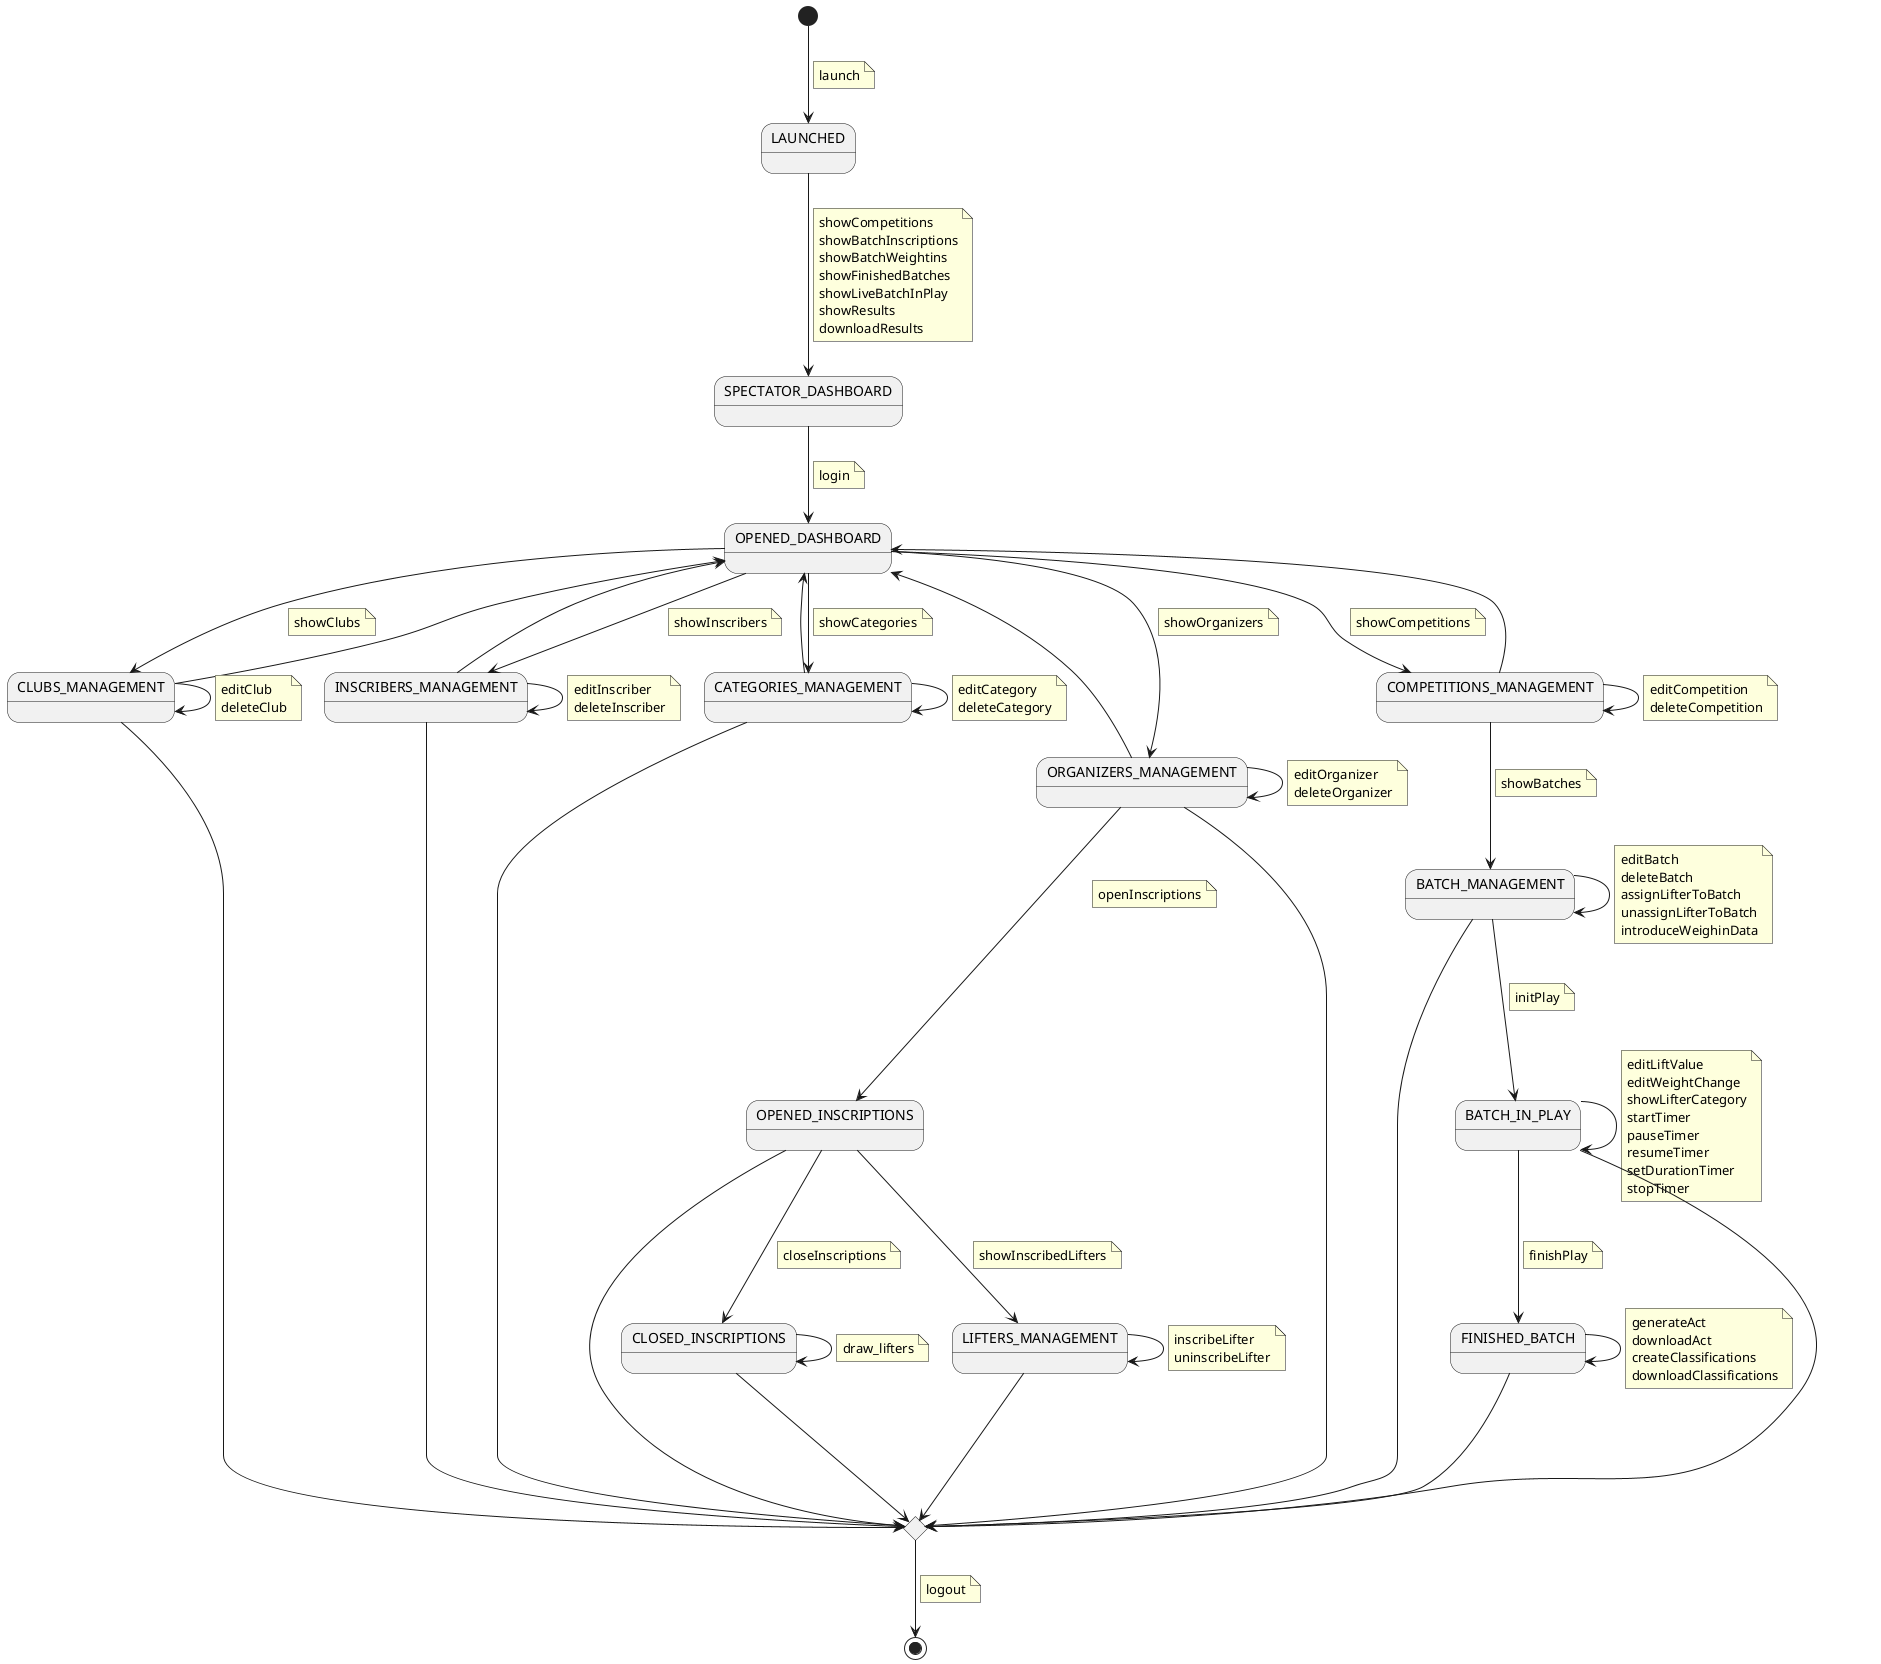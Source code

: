 @startuml
state LAUNCHED
state SPECTATOR_DASHBOARD
state OPENED_DASHBOARD
state CLUBS_MANAGEMENT
state ORGANIZERS_MANAGEMENT
state INSCRIBERS_MANAGEMENT
state CATEGORIES_MANAGEMENT
state OPENED_INSCRIPTIONS
state COMPETITIONS_MANAGEMENT
state LIFTERS_MANAGEMENT
state BATCH_MANAGEMENT
state BATCH_IN_PLAY
state FINISHED_BATCH

state logoutChoice <<choice>>

[*] --> LAUNCHED
note on link
  launch
end note

LAUNCHED --> SPECTATOR_DASHBOARD
note on link
  showCompetitions
  showBatchInscriptions
  showBatchWeightins
  showFinishedBatches
  showLiveBatchInPlay
  showResults
  downloadResults
end note

SPECTATOR_DASHBOARD --> OPENED_DASHBOARD
note on link
  login
end note

OPENED_DASHBOARD --> CLUBS_MANAGEMENT
note on link
  showClubs
end note
CLUBS_MANAGEMENT --> OPENED_DASHBOARD


OPENED_DASHBOARD --> ORGANIZERS_MANAGEMENT
note on link
  showOrganizers
end note

ORGANIZERS_MANAGEMENT --> ORGANIZERS_MANAGEMENT
note on link
  editOrganizer
  deleteOrganizer
end note
ORGANIZERS_MANAGEMENT --> OPENED_DASHBOARD


OPENED_DASHBOARD --> INSCRIBERS_MANAGEMENT
note on link
  showInscribers
end note
INSCRIBERS_MANAGEMENT --> OPENED_DASHBOARD

INSCRIBERS_MANAGEMENT --> INSCRIBERS_MANAGEMENT
note on link
  editInscriber
  deleteInscriber
end note

OPENED_DASHBOARD --> CATEGORIES_MANAGEMENT
note on link
  showCategories
end note

CATEGORIES_MANAGEMENT --> CATEGORIES_MANAGEMENT
note on link
  editCategory
  deleteCategory
end note
CATEGORIES_MANAGEMENT --> OPENED_DASHBOARD


CLUBS_MANAGEMENT --> CLUBS_MANAGEMENT
note on link
  editClub
  deleteClub
end note


LIFTERS_MANAGEMENT --> LIFTERS_MANAGEMENT
note on link
  inscribeLifter
  uninscribeLifter
end note


ORGANIZERS_MANAGEMENT --> OPENED_INSCRIPTIONS
note on link
  openInscriptions
end note


OPENED_INSCRIPTIONS --> LIFTERS_MANAGEMENT
note on link
  showInscribedLifters
end note

OPENED_INSCRIPTIONS --> CLOSED_INSCRIPTIONS
note on link
  closeInscriptions
end note

CLOSED_INSCRIPTIONS --> CLOSED_INSCRIPTIONS
note on link
  draw_lifters
end note


OPENED_DASHBOARD --> COMPETITIONS_MANAGEMENT
note on link
  showCompetitions
end note

COMPETITIONS_MANAGEMENT --> OPENED_DASHBOARD
COMPETITIONS_MANAGEMENT --> COMPETITIONS_MANAGEMENT
note on link
  editCompetition
  deleteCompetition
end note

COMPETITIONS_MANAGEMENT --> BATCH_MANAGEMENT
note on link
  showBatches
end note

BATCH_MANAGEMENT --> BATCH_MANAGEMENT
note on link
  editBatch
  deleteBatch
  assignLifterToBatch
  unassignLifterToBatch
  introduceWeighinData
end note


BATCH_MANAGEMENT --> BATCH_IN_PLAY
note on link
  initPlay
end note

BATCH_IN_PLAY --> BATCH_IN_PLAY
note on link
  editLiftValue
  editWeightChange
  showLifterCategory
  startTimer
  pauseTimer
  resumeTimer
  setDurationTimer
  stopTimer
end note

BATCH_IN_PLAY --> FINISHED_BATCH
note on link
  finishPlay
end note

FINISHED_BATCH --> FINISHED_BATCH
note on link
 generateAct
 downloadAct
 createClassifications
 downloadClassifications
end note



CLUBS_MANAGEMENT ---> logoutChoice
ORGANIZERS_MANAGEMENT ---> logoutChoice
INSCRIBERS_MANAGEMENT ---> logoutChoice
CATEGORIES_MANAGEMENT ---> logoutChoice
OPENED_INSCRIPTIONS ---> logoutChoice
LIFTERS_MANAGEMENT ---> logoutChoice
CLOSED_INSCRIPTIONS ---> logoutChoice
BATCH_MANAGEMENT ---> logoutChoice
BATCH_IN_PLAY ---> logoutChoice
FINISHED_BATCH ---> logoutChoice

logoutChoice --> [*]
note on link
 logout
end note

@enduml